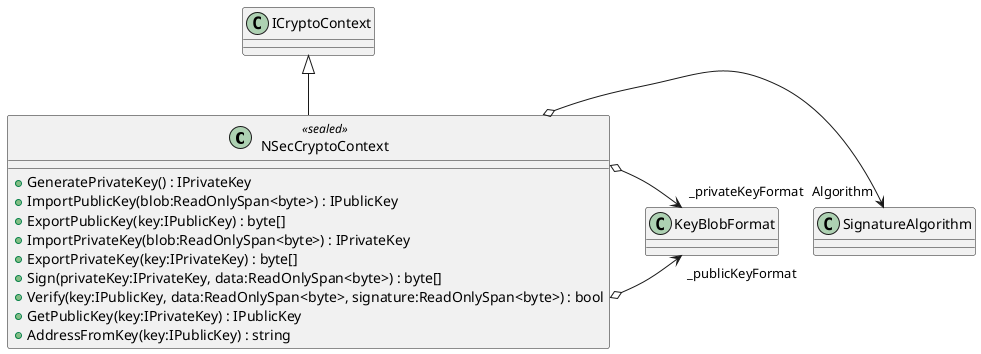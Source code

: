 @startuml
class NSecCryptoContext <<sealed>> {
    + GeneratePrivateKey() : IPrivateKey
    + ImportPublicKey(blob:ReadOnlySpan<byte>) : IPublicKey
    + ExportPublicKey(key:IPublicKey) : byte[]
    + ImportPrivateKey(blob:ReadOnlySpan<byte>) : IPrivateKey
    + ExportPrivateKey(key:IPrivateKey) : byte[]
    + Sign(privateKey:IPrivateKey, data:ReadOnlySpan<byte>) : byte[]
    + Verify(key:IPublicKey, data:ReadOnlySpan<byte>, signature:ReadOnlySpan<byte>) : bool
    + GetPublicKey(key:IPrivateKey) : IPublicKey
    + AddressFromKey(key:IPublicKey) : string
}
ICryptoContext <|-- NSecCryptoContext
NSecCryptoContext o-> "Algorithm" SignatureAlgorithm
NSecCryptoContext o-> "_publicKeyFormat" KeyBlobFormat
NSecCryptoContext o-> "_privateKeyFormat" KeyBlobFormat
@enduml
